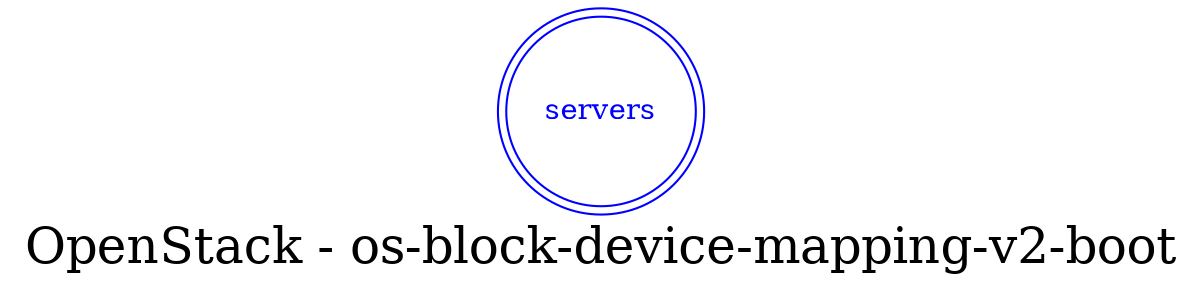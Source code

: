 digraph LexiconGraph {
graph[label="OpenStack - os-block-device-mapping-v2-boot", fontsize=24]
splines=true
"servers" [color=blue, fontcolor=blue, shape=doublecircle]
}
